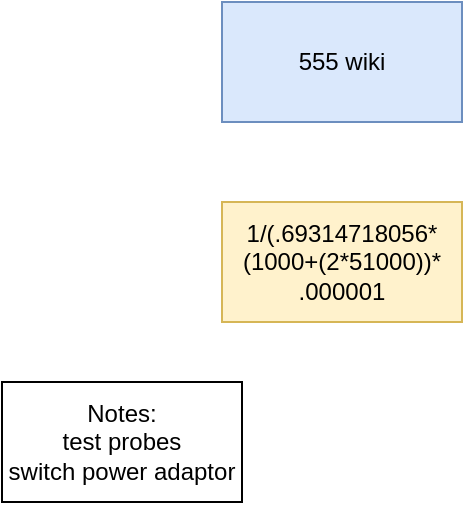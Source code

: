 <mxfile version="21.6.8" type="github" pages="2">
  <diagram name="Page-1" id="8R0tuyF706njBNt0rlaV">
    <mxGraphModel dx="1050" dy="542" grid="1" gridSize="10" guides="1" tooltips="1" connect="1" arrows="1" fold="1" page="1" pageScale="1" pageWidth="850" pageHeight="1100" math="0" shadow="0">
      <root>
        <mxCell id="0" />
        <mxCell id="1" parent="0" />
        <UserObject label="555 wiki&lt;br&gt;" link="https://en.wikipedia.org/wiki/555_timer_IC" id="s4LHHFSYnkr0j9k8ltSt-1">
          <mxCell style="rounded=0;whiteSpace=wrap;html=1;fillColor=#dae8fc;strokeColor=#6c8ebf;" vertex="1" parent="1">
            <mxGeometry x="280" y="100" width="120" height="60" as="geometry" />
          </mxCell>
        </UserObject>
        <UserObject label="1/(.69314718056*(1000+(2*51000))* .000001" tooltip="555 frequency equasion" id="s4LHHFSYnkr0j9k8ltSt-2">
          <mxCell style="rounded=0;whiteSpace=wrap;html=1;fillColor=#fff2cc;strokeColor=#d6b656;" vertex="1" parent="1">
            <mxGeometry x="280" y="200" width="120" height="60" as="geometry" />
          </mxCell>
        </UserObject>
        <mxCell id="s4LHHFSYnkr0j9k8ltSt-3" value="Notes:&lt;br&gt;test probes&lt;br&gt;switch power adaptor" style="rounded=0;whiteSpace=wrap;html=1;" vertex="1" parent="1">
          <mxGeometry x="170" y="290" width="120" height="60" as="geometry" />
        </mxCell>
      </root>
    </mxGraphModel>
  </diagram>
  <diagram id="0Xyd3FkVGQy98CMaZc9x" name="PCB Layout">
    <mxGraphModel dx="1909" dy="985" grid="1" gridSize="10" guides="1" tooltips="1" connect="1" arrows="1" fold="1" page="1" pageScale="1" pageWidth="850" pageHeight="1100" math="0" shadow="0">
      <root>
        <mxCell id="0" />
        <mxCell id="1" parent="0" />
        <mxCell id="FIQlfiSb-Bit5ePXrpSp-14" style="edgeStyle=orthogonalEdgeStyle;rounded=0;orthogonalLoop=1;jettySize=auto;html=1;exitX=0;exitY=0.217;exitDx=0;exitDy=0;entryX=1;entryY=0.5;entryDx=0;entryDy=0;entryPerimeter=0;exitPerimeter=0;" edge="1" parent="1" source="FIQlfiSb-Bit5ePXrpSp-4" target="FIQlfiSb-Bit5ePXrpSp-31">
          <mxGeometry relative="1" as="geometry">
            <mxPoint x="379.94" y="625" as="targetPoint" />
            <mxPoint x="389.94" y="257.5" as="sourcePoint" />
            <Array as="points">
              <mxPoint x="300" y="258" />
              <mxPoint x="300" y="625" />
              <mxPoint x="390" y="625" />
            </Array>
          </mxGeometry>
        </mxCell>
        <mxCell id="FIQlfiSb-Bit5ePXrpSp-17" style="edgeStyle=orthogonalEdgeStyle;rounded=0;orthogonalLoop=1;jettySize=auto;html=1;exitX=0;exitY=1;exitDx=0;exitDy=0;entryX=0;entryY=0.8;entryDx=0;entryDy=0;" edge="1" parent="1" source="FIQlfiSb-Bit5ePXrpSp-4" target="FIQlfiSb-Bit5ePXrpSp-62">
          <mxGeometry relative="1" as="geometry">
            <mxPoint x="210" y="90" as="targetPoint" />
            <Array as="points">
              <mxPoint x="400" y="395" />
              <mxPoint x="360" y="395" />
              <mxPoint x="360" y="22" />
              <mxPoint x="804" y="22" />
            </Array>
          </mxGeometry>
        </mxCell>
        <mxCell id="FIQlfiSb-Bit5ePXrpSp-25" style="edgeStyle=orthogonalEdgeStyle;rounded=0;orthogonalLoop=1;jettySize=auto;html=1;exitX=0;exitY=0.75;exitDx=0;exitDy=0;entryX=0;entryY=0.72;entryDx=0;entryDy=0;entryPerimeter=0;" edge="1" parent="1" source="FIQlfiSb-Bit5ePXrpSp-4" target="FIQlfiSb-Bit5ePXrpSp-47">
          <mxGeometry relative="1" as="geometry">
            <mxPoint x="200" y="540" as="targetPoint" />
            <Array as="points">
              <mxPoint x="270" y="338" />
              <mxPoint x="270" y="762" />
            </Array>
          </mxGeometry>
        </mxCell>
        <mxCell id="FIQlfiSb-Bit5ePXrpSp-26" style="edgeStyle=orthogonalEdgeStyle;rounded=0;orthogonalLoop=1;jettySize=auto;html=1;exitX=1;exitY=1;exitDx=0;exitDy=0;entryX=0;entryY=0.5;entryDx=0;entryDy=0;entryPerimeter=0;" edge="1" parent="1" source="FIQlfiSb-Bit5ePXrpSp-4" target="FIQlfiSb-Bit5ePXrpSp-9">
          <mxGeometry relative="1" as="geometry" />
        </mxCell>
        <mxCell id="FIQlfiSb-Bit5ePXrpSp-30" style="edgeStyle=orthogonalEdgeStyle;rounded=0;orthogonalLoop=1;jettySize=auto;html=1;exitX=1;exitY=0.75;exitDx=0;exitDy=0;entryX=0;entryY=0.5;entryDx=0;entryDy=0;entryPerimeter=0;" edge="1" parent="1" source="FIQlfiSb-Bit5ePXrpSp-4" target="FIQlfiSb-Bit5ePXrpSp-8">
          <mxGeometry relative="1" as="geometry" />
        </mxCell>
        <mxCell id="FIQlfiSb-Bit5ePXrpSp-43" style="edgeStyle=orthogonalEdgeStyle;rounded=0;orthogonalLoop=1;jettySize=auto;html=1;exitX=1;exitY=0.5;exitDx=0;exitDy=0;entryX=0;entryY=0.5;entryDx=0;entryDy=0;entryPerimeter=0;" edge="1" parent="1" source="FIQlfiSb-Bit5ePXrpSp-4" target="FIQlfiSb-Bit5ePXrpSp-6">
          <mxGeometry relative="1" as="geometry">
            <mxPoint x="610" y="310" as="targetPoint" />
          </mxGeometry>
        </mxCell>
        <mxCell id="FIQlfiSb-Bit5ePXrpSp-67" style="edgeStyle=orthogonalEdgeStyle;rounded=0;orthogonalLoop=1;jettySize=auto;html=1;exitX=1;exitY=0.25;exitDx=0;exitDy=0;entryX=0;entryY=0.8;entryDx=0;entryDy=0;" edge="1" parent="1" source="FIQlfiSb-Bit5ePXrpSp-4" target="FIQlfiSb-Bit5ePXrpSp-62">
          <mxGeometry relative="1" as="geometry">
            <Array as="points">
              <mxPoint x="560" y="262" />
              <mxPoint x="560" y="22" />
              <mxPoint x="804" y="22" />
            </Array>
          </mxGeometry>
        </mxCell>
        <mxCell id="FIQlfiSb-Bit5ePXrpSp-4" value="" style="rounded=0;whiteSpace=wrap;html=1;" vertex="1" parent="1">
          <mxGeometry x="400" y="225" width="120" height="150" as="geometry" />
        </mxCell>
        <mxCell id="FIQlfiSb-Bit5ePXrpSp-42" style="edgeStyle=orthogonalEdgeStyle;rounded=0;orthogonalLoop=1;jettySize=auto;html=1;exitX=0;exitY=0.5;exitDx=0;exitDy=0;exitPerimeter=0;entryX=1;entryY=0.5;entryDx=0;entryDy=0;entryPerimeter=0;" edge="1" parent="1" source="FIQlfiSb-Bit5ePXrpSp-6" target="FIQlfiSb-Bit5ePXrpSp-7">
          <mxGeometry relative="1" as="geometry">
            <Array as="points">
              <mxPoint x="680" y="260" />
            </Array>
          </mxGeometry>
        </mxCell>
        <mxCell id="FIQlfiSb-Bit5ePXrpSp-6" value="" style="pointerEvents=1;verticalLabelPosition=bottom;shadow=0;dashed=0;align=center;html=1;verticalAlign=top;shape=mxgraph.electrical.resistors.resistor_2;rotation=-90;" vertex="1" parent="1">
          <mxGeometry x="560" y="200" width="100" height="20" as="geometry" />
        </mxCell>
        <mxCell id="FIQlfiSb-Bit5ePXrpSp-21" style="edgeStyle=orthogonalEdgeStyle;rounded=0;orthogonalLoop=1;jettySize=auto;html=1;exitX=0;exitY=0.5;exitDx=0;exitDy=0;exitPerimeter=0;entryX=0.5;entryY=1;entryDx=0;entryDy=0;entryPerimeter=0;" edge="1" parent="1" source="FIQlfiSb-Bit5ePXrpSp-7" target="FIQlfiSb-Bit5ePXrpSp-11">
          <mxGeometry relative="1" as="geometry" />
        </mxCell>
        <mxCell id="FIQlfiSb-Bit5ePXrpSp-7" value="" style="pointerEvents=1;verticalLabelPosition=bottom;shadow=0;dashed=0;align=center;html=1;verticalAlign=top;shape=mxgraph.electrical.resistors.resistor_2;rotation=-90;" vertex="1" parent="1">
          <mxGeometry x="630" y="350" width="100" height="20" as="geometry" />
        </mxCell>
        <mxCell id="FIQlfiSb-Bit5ePXrpSp-32" style="edgeStyle=orthogonalEdgeStyle;rounded=0;orthogonalLoop=1;jettySize=auto;html=1;exitX=1;exitY=0.5;exitDx=0;exitDy=0;exitPerimeter=0;entryX=1;entryY=0.5;entryDx=0;entryDy=0;entryPerimeter=0;" edge="1" parent="1" source="FIQlfiSb-Bit5ePXrpSp-8" target="FIQlfiSb-Bit5ePXrpSp-31">
          <mxGeometry relative="1" as="geometry" />
        </mxCell>
        <mxCell id="FIQlfiSb-Bit5ePXrpSp-8" value="" style="pointerEvents=1;verticalLabelPosition=bottom;shadow=0;dashed=0;align=center;html=1;verticalAlign=top;shape=mxgraph.electrical.capacitors.capacitor_1;rotation=90;" vertex="1" parent="1">
          <mxGeometry x="560" y="550" width="100" height="60" as="geometry" />
        </mxCell>
        <mxCell id="FIQlfiSb-Bit5ePXrpSp-33" style="edgeStyle=orthogonalEdgeStyle;rounded=0;orthogonalLoop=1;jettySize=auto;html=1;exitX=1;exitY=0.5;exitDx=0;exitDy=0;exitPerimeter=0;entryX=1;entryY=0.5;entryDx=0;entryDy=0;entryPerimeter=0;" edge="1" parent="1" source="FIQlfiSb-Bit5ePXrpSp-9" target="FIQlfiSb-Bit5ePXrpSp-31">
          <mxGeometry relative="1" as="geometry">
            <mxPoint x="400" y="580" as="targetPoint" />
            <Array as="points">
              <mxPoint x="390" y="570" />
            </Array>
          </mxGeometry>
        </mxCell>
        <mxCell id="FIQlfiSb-Bit5ePXrpSp-9" value="" style="pointerEvents=1;verticalLabelPosition=bottom;shadow=0;dashed=0;align=center;html=1;verticalAlign=top;shape=mxgraph.electrical.capacitors.capacitor_1;rotation=90;" vertex="1" parent="1">
          <mxGeometry x="470" y="490" width="100" height="60" as="geometry" />
        </mxCell>
        <mxCell id="FIQlfiSb-Bit5ePXrpSp-22" style="edgeStyle=orthogonalEdgeStyle;rounded=0;orthogonalLoop=1;jettySize=auto;html=1;exitX=0;exitY=0.25;exitDx=0;exitDy=0;exitPerimeter=0;entryX=0;entryY=0.5;entryDx=0;entryDy=0;entryPerimeter=0;" edge="1" parent="1" source="FIQlfiSb-Bit5ePXrpSp-11" target="FIQlfiSb-Bit5ePXrpSp-8">
          <mxGeometry relative="1" as="geometry" />
        </mxCell>
        <mxCell id="FIQlfiSb-Bit5ePXrpSp-11" value="" style="pointerEvents=1;verticalLabelPosition=bottom;shadow=0;dashed=0;align=center;html=1;verticalAlign=top;shape=mxgraph.electrical.resistors.potentiometer_2;rotation=-90;flipV=1;" vertex="1" parent="1">
          <mxGeometry x="690" y="410" width="100" height="40" as="geometry" />
        </mxCell>
        <mxCell id="FIQlfiSb-Bit5ePXrpSp-41" style="edgeStyle=orthogonalEdgeStyle;rounded=0;orthogonalLoop=1;jettySize=auto;html=1;exitX=0.5;exitY=1;exitDx=0;exitDy=0;exitPerimeter=0;entryX=1;entryY=0.5;entryDx=0;entryDy=0;entryPerimeter=0;" edge="1" parent="1" source="FIQlfiSb-Bit5ePXrpSp-12" target="FIQlfiSb-Bit5ePXrpSp-6">
          <mxGeometry relative="1" as="geometry" />
        </mxCell>
        <mxCell id="FIQlfiSb-Bit5ePXrpSp-66" style="edgeStyle=orthogonalEdgeStyle;rounded=0;orthogonalLoop=1;jettySize=auto;html=1;exitX=1;exitY=0.25;exitDx=0;exitDy=0;exitPerimeter=0;entryX=0;entryY=0.8;entryDx=0;entryDy=0;" edge="1" parent="1" source="FIQlfiSb-Bit5ePXrpSp-12" target="FIQlfiSb-Bit5ePXrpSp-62">
          <mxGeometry relative="1" as="geometry" />
        </mxCell>
        <mxCell id="FIQlfiSb-Bit5ePXrpSp-12" value="" style="pointerEvents=1;verticalLabelPosition=bottom;shadow=0;dashed=0;align=center;html=1;verticalAlign=top;shape=mxgraph.electrical.resistors.potentiometer_2;rotation=-90;" vertex="1" parent="1">
          <mxGeometry x="660" y="120" width="100" height="40" as="geometry" />
        </mxCell>
        <mxCell id="FIQlfiSb-Bit5ePXrpSp-27" style="edgeStyle=orthogonalEdgeStyle;rounded=0;orthogonalLoop=1;jettySize=auto;html=1;exitX=0;exitY=0.5;exitDx=0;exitDy=0;entryX=1;entryY=0.75;entryDx=0;entryDy=0;" edge="1" parent="1" source="FIQlfiSb-Bit5ePXrpSp-4" target="FIQlfiSb-Bit5ePXrpSp-4">
          <mxGeometry relative="1" as="geometry">
            <Array as="points">
              <mxPoint x="380" y="300" />
              <mxPoint x="380" y="330" />
              <mxPoint x="540" y="330" />
              <mxPoint x="540" y="338" />
            </Array>
          </mxGeometry>
        </mxCell>
        <mxCell id="FIQlfiSb-Bit5ePXrpSp-31" value="" style="verticalLabelPosition=bottom;shadow=0;dashed=0;align=center;fillColor=strokeColor;html=1;verticalAlign=top;strokeWidth=1;shape=mxgraph.electrical.miscellaneous.monocell_battery;rotation=-90;" vertex="1" parent="1">
          <mxGeometry x="750" y="750" width="100" height="60" as="geometry" />
        </mxCell>
        <mxCell id="FIQlfiSb-Bit5ePXrpSp-52" style="edgeStyle=orthogonalEdgeStyle;rounded=0;orthogonalLoop=1;jettySize=auto;html=1;exitX=1;exitY=0.5;exitDx=0;exitDy=0;exitPerimeter=0;entryX=0.2;entryY=1;entryDx=0;entryDy=0;entryPerimeter=0;" edge="1" parent="1" source="FIQlfiSb-Bit5ePXrpSp-44" target="FIQlfiSb-Bit5ePXrpSp-51">
          <mxGeometry relative="1" as="geometry" />
        </mxCell>
        <mxCell id="FIQlfiSb-Bit5ePXrpSp-44" value="" style="pointerEvents=1;verticalLabelPosition=bottom;shadow=0;dashed=0;align=center;html=1;verticalAlign=top;shape=mxgraph.electrical.resistors.resistor_2;rotation=90;" vertex="1" parent="1">
          <mxGeometry x="120" y="870" width="100" height="20" as="geometry" />
        </mxCell>
        <mxCell id="FIQlfiSb-Bit5ePXrpSp-53" style="edgeStyle=orthogonalEdgeStyle;rounded=0;orthogonalLoop=1;jettySize=auto;html=1;exitX=1;exitY=0.5;exitDx=0;exitDy=0;exitPerimeter=0;entryX=1;entryY=0.5;entryDx=0;entryDy=0;entryPerimeter=0;" edge="1" parent="1" source="FIQlfiSb-Bit5ePXrpSp-45" target="FIQlfiSb-Bit5ePXrpSp-44">
          <mxGeometry relative="1" as="geometry" />
        </mxCell>
        <mxCell id="FIQlfiSb-Bit5ePXrpSp-45" value="" style="pointerEvents=1;verticalLabelPosition=bottom;shadow=0;dashed=0;align=center;html=1;verticalAlign=top;shape=mxgraph.electrical.resistors.resistor_2;rotation=90;" vertex="1" parent="1">
          <mxGeometry x="160" y="870" width="100" height="20" as="geometry" />
        </mxCell>
        <mxCell id="FIQlfiSb-Bit5ePXrpSp-54" style="edgeStyle=orthogonalEdgeStyle;rounded=0;orthogonalLoop=1;jettySize=auto;html=1;exitX=1;exitY=0.5;exitDx=0;exitDy=0;exitPerimeter=0;entryX=1;entryY=0.5;entryDx=0;entryDy=0;entryPerimeter=0;" edge="1" parent="1" source="FIQlfiSb-Bit5ePXrpSp-46" target="FIQlfiSb-Bit5ePXrpSp-45">
          <mxGeometry relative="1" as="geometry">
            <Array as="points">
              <mxPoint x="240" y="950" />
              <mxPoint x="210" y="950" />
            </Array>
          </mxGeometry>
        </mxCell>
        <mxCell id="FIQlfiSb-Bit5ePXrpSp-46" value="" style="pointerEvents=1;verticalLabelPosition=bottom;shadow=0;dashed=0;align=center;html=1;verticalAlign=top;shape=mxgraph.electrical.resistors.resistor_2;rotation=90;" vertex="1" parent="1">
          <mxGeometry x="190" y="870" width="100" height="20" as="geometry" />
        </mxCell>
        <mxCell id="FIQlfiSb-Bit5ePXrpSp-48" style="edgeStyle=orthogonalEdgeStyle;rounded=0;orthogonalLoop=1;jettySize=auto;html=1;exitX=0.7;exitY=1;exitDx=0;exitDy=0;exitPerimeter=0;entryX=0;entryY=0.5;entryDx=0;entryDy=0;entryPerimeter=0;" edge="1" parent="1" source="FIQlfiSb-Bit5ePXrpSp-47" target="FIQlfiSb-Bit5ePXrpSp-45">
          <mxGeometry relative="1" as="geometry" />
        </mxCell>
        <mxCell id="FIQlfiSb-Bit5ePXrpSp-49" style="edgeStyle=orthogonalEdgeStyle;rounded=0;orthogonalLoop=1;jettySize=auto;html=1;exitX=0.7;exitY=1;exitDx=0;exitDy=0;exitPerimeter=0;entryX=0;entryY=0.5;entryDx=0;entryDy=0;entryPerimeter=0;" edge="1" parent="1" source="FIQlfiSb-Bit5ePXrpSp-47" target="FIQlfiSb-Bit5ePXrpSp-46">
          <mxGeometry relative="1" as="geometry" />
        </mxCell>
        <mxCell id="FIQlfiSb-Bit5ePXrpSp-50" style="edgeStyle=orthogonalEdgeStyle;rounded=0;orthogonalLoop=1;jettySize=auto;html=1;exitX=0.7;exitY=1;exitDx=0;exitDy=0;exitPerimeter=0;entryX=0;entryY=0.5;entryDx=0;entryDy=0;entryPerimeter=0;" edge="1" parent="1" source="FIQlfiSb-Bit5ePXrpSp-47" target="FIQlfiSb-Bit5ePXrpSp-44">
          <mxGeometry relative="1" as="geometry" />
        </mxCell>
        <mxCell id="FIQlfiSb-Bit5ePXrpSp-63" style="edgeStyle=orthogonalEdgeStyle;rounded=0;orthogonalLoop=1;jettySize=auto;html=1;exitX=0.7;exitY=0;exitDx=0;exitDy=0;exitPerimeter=0;entryX=0;entryY=0.8;entryDx=0;entryDy=0;" edge="1" parent="1" source="FIQlfiSb-Bit5ePXrpSp-47" target="FIQlfiSb-Bit5ePXrpSp-62">
          <mxGeometry relative="1" as="geometry">
            <mxPoint x="190" y="90" as="targetPoint" />
          </mxGeometry>
        </mxCell>
        <mxCell id="FIQlfiSb-Bit5ePXrpSp-47" value="" style="verticalLabelPosition=bottom;shadow=0;dashed=0;align=center;html=1;verticalAlign=top;shape=mxgraph.electrical.mosfets1.p-channel_mosfet_1;flipH=1;" vertex="1" parent="1">
          <mxGeometry x="140" y="690" width="95" height="100" as="geometry" />
        </mxCell>
        <mxCell id="FIQlfiSb-Bit5ePXrpSp-55" style="edgeStyle=orthogonalEdgeStyle;rounded=0;orthogonalLoop=1;jettySize=auto;html=1;exitX=0.8;exitY=1;exitDx=0;exitDy=0;exitPerimeter=0;entryX=1;entryY=0.5;entryDx=0;entryDy=0;entryPerimeter=0;" edge="1" parent="1" source="FIQlfiSb-Bit5ePXrpSp-51" target="FIQlfiSb-Bit5ePXrpSp-31">
          <mxGeometry relative="1" as="geometry">
            <Array as="points">
              <mxPoint x="580" y="990" />
              <mxPoint x="680" y="990" />
              <mxPoint x="680" y="730" />
            </Array>
          </mxGeometry>
        </mxCell>
        <mxCell id="FIQlfiSb-Bit5ePXrpSp-51" value="" style="verticalLabelPosition=bottom;shadow=0;dashed=0;align=center;html=1;verticalAlign=top;shape=mxgraph.electrical.opto_electronics.lamp" vertex="1" parent="1">
          <mxGeometry x="540" y="870" width="50" height="100" as="geometry" />
        </mxCell>
        <mxCell id="FIQlfiSb-Bit5ePXrpSp-57" value="" style="endArrow=none;dashed=1;html=1;dashPattern=1 3;strokeWidth=2;rounded=0;" edge="1" parent="1">
          <mxGeometry width="50" height="50" relative="1" as="geometry">
            <mxPoint x="450" y="1050" as="sourcePoint" />
            <mxPoint x="450" y="850" as="targetPoint" />
          </mxGeometry>
        </mxCell>
        <mxCell id="FIQlfiSb-Bit5ePXrpSp-58" value="" style="endArrow=none;dashed=1;html=1;dashPattern=1 3;strokeWidth=2;rounded=0;" edge="1" parent="1">
          <mxGeometry width="50" height="50" relative="1" as="geometry">
            <mxPoint x="750" y="1040" as="sourcePoint" />
            <mxPoint x="750" y="840" as="targetPoint" />
          </mxGeometry>
        </mxCell>
        <mxCell id="FIQlfiSb-Bit5ePXrpSp-59" value="" style="endArrow=none;dashed=1;html=1;dashPattern=1 3;strokeWidth=2;rounded=0;" edge="1" parent="1">
          <mxGeometry width="50" height="50" relative="1" as="geometry">
            <mxPoint x="750" y="850" as="sourcePoint" />
            <mxPoint x="450" y="850" as="targetPoint" />
          </mxGeometry>
        </mxCell>
        <mxCell id="FIQlfiSb-Bit5ePXrpSp-60" value="" style="endArrow=none;dashed=1;html=1;dashPattern=1 3;strokeWidth=2;rounded=0;" edge="1" parent="1">
          <mxGeometry width="50" height="50" relative="1" as="geometry">
            <mxPoint x="750" y="1040" as="sourcePoint" />
            <mxPoint x="450" y="1050" as="targetPoint" />
          </mxGeometry>
        </mxCell>
        <mxCell id="FIQlfiSb-Bit5ePXrpSp-62" value="" style="html=1;shape=mxgraph.electrical.electro-mechanical.singleSwitch;aspect=fixed;elSwitchState=off;rotation=90;" vertex="1" parent="1">
          <mxGeometry x="772.5" y="70" width="75" height="20" as="geometry" />
        </mxCell>
      </root>
    </mxGraphModel>
  </diagram>
</mxfile>
